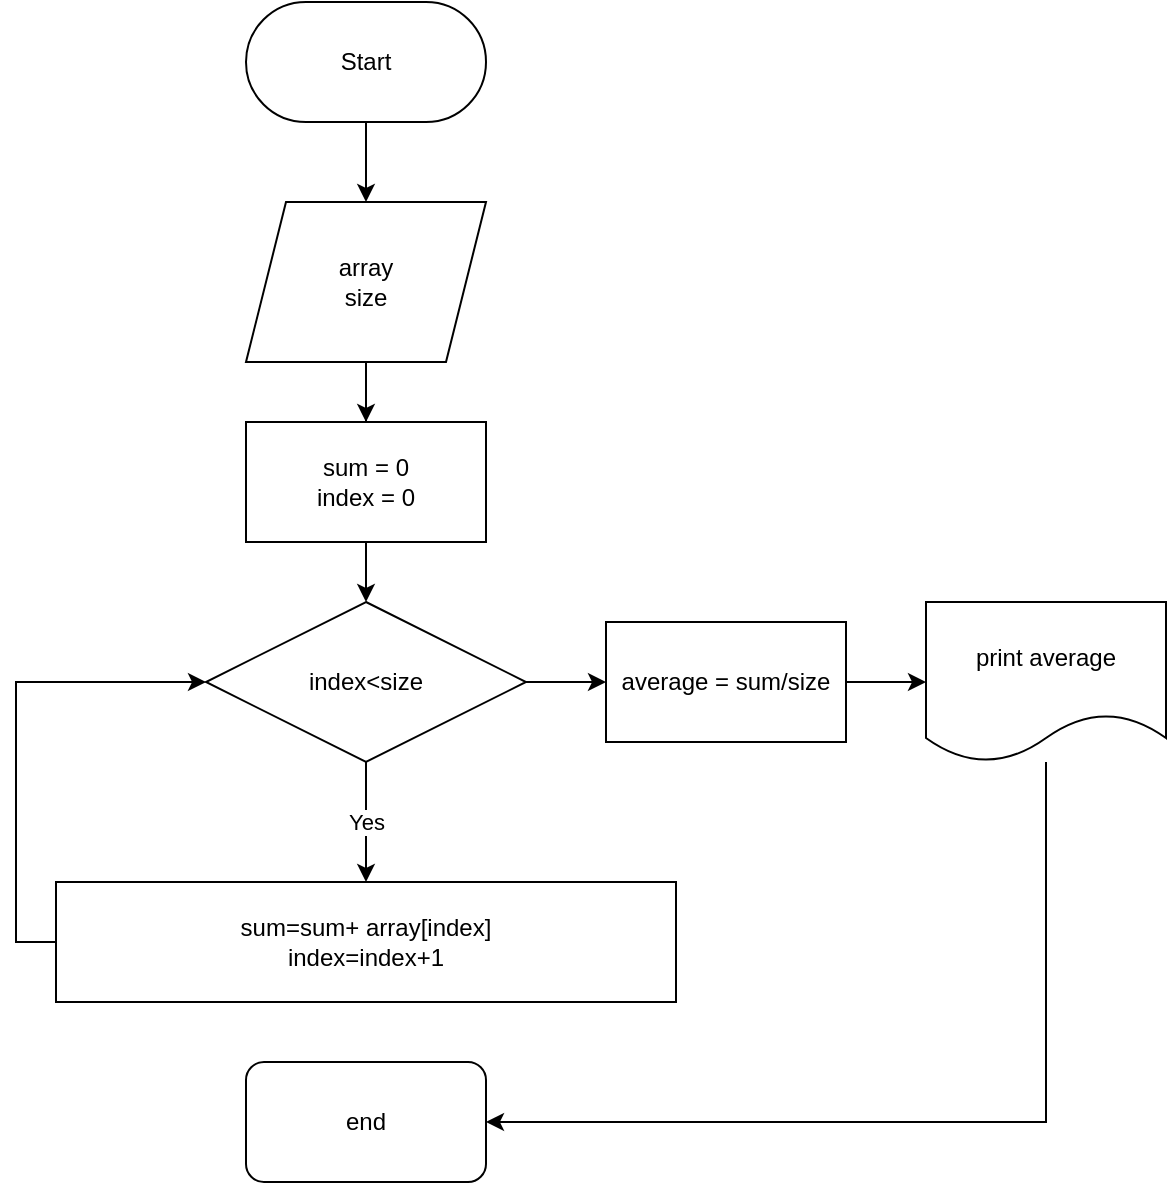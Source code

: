 <mxfile version="20.7.4" type="device"><diagram id="zdY3EIFEs-woinigaKDo" name="Страница 1"><mxGraphModel dx="1061" dy="784" grid="1" gridSize="10" guides="1" tooltips="1" connect="1" arrows="1" fold="1" page="1" pageScale="1" pageWidth="827" pageHeight="1169" math="0" shadow="0"><root><mxCell id="0"/><mxCell id="1" parent="0"/><mxCell id="6yhD4CSgYdw3VnUdJ1Sr-6" value="" style="edgeStyle=orthogonalEdgeStyle;rounded=0;orthogonalLoop=1;jettySize=auto;html=1;" parent="1" source="gyArlEGjVJteha1yTzua-1" target="6yhD4CSgYdw3VnUdJ1Sr-1" edge="1"><mxGeometry relative="1" as="geometry"/></mxCell><mxCell id="gyArlEGjVJteha1yTzua-1" value="Start" style="rounded=1;whiteSpace=wrap;html=1;arcSize=50;" parent="1" vertex="1"><mxGeometry x="340" y="30" width="120" height="60" as="geometry"/></mxCell><mxCell id="3j41rb1P7U2iDYAYCDjf-2" value="" style="edgeStyle=orthogonalEdgeStyle;rounded=0;orthogonalLoop=1;jettySize=auto;html=1;" edge="1" parent="1" source="6yhD4CSgYdw3VnUdJ1Sr-1"><mxGeometry relative="1" as="geometry"><mxPoint x="400" y="290" as="targetPoint"/></mxGeometry></mxCell><mxCell id="3j41rb1P7U2iDYAYCDjf-4" value="" style="edgeStyle=orthogonalEdgeStyle;rounded=0;orthogonalLoop=1;jettySize=auto;html=1;" edge="1" parent="1" source="6yhD4CSgYdw3VnUdJ1Sr-1" target="3j41rb1P7U2iDYAYCDjf-3"><mxGeometry relative="1" as="geometry"/></mxCell><mxCell id="6yhD4CSgYdw3VnUdJ1Sr-1" value="array&lt;br&gt;size" style="shape=parallelogram;perimeter=parallelogramPerimeter;whiteSpace=wrap;html=1;fixedSize=1;" parent="1" vertex="1"><mxGeometry x="340" y="130" width="120" height="80" as="geometry"/></mxCell><mxCell id="3j41rb1P7U2iDYAYCDjf-15" style="edgeStyle=orthogonalEdgeStyle;rounded=0;orthogonalLoop=1;jettySize=auto;html=1;entryX=0;entryY=0.5;entryDx=0;entryDy=0;" edge="1" parent="1" source="6yhD4CSgYdw3VnUdJ1Sr-3" target="3j41rb1P7U2iDYAYCDjf-5"><mxGeometry relative="1" as="geometry"><Array as="points"><mxPoint x="225" y="500"/><mxPoint x="225" y="370"/></Array></mxGeometry></mxCell><mxCell id="6yhD4CSgYdw3VnUdJ1Sr-3" value="sum=sum+ array[index]&lt;br&gt;index=index+1" style="rounded=0;whiteSpace=wrap;html=1;" parent="1" vertex="1"><mxGeometry x="245" y="470" width="310" height="60" as="geometry"/></mxCell><mxCell id="6yhD4CSgYdw3VnUdJ1Sr-5" value="end" style="rounded=1;whiteSpace=wrap;html=1;" parent="1" vertex="1"><mxGeometry x="340" y="560" width="120" height="60" as="geometry"/></mxCell><mxCell id="3j41rb1P7U2iDYAYCDjf-6" value="" style="edgeStyle=orthogonalEdgeStyle;rounded=0;orthogonalLoop=1;jettySize=auto;html=1;" edge="1" parent="1" source="3j41rb1P7U2iDYAYCDjf-3" target="3j41rb1P7U2iDYAYCDjf-5"><mxGeometry relative="1" as="geometry"/></mxCell><mxCell id="3j41rb1P7U2iDYAYCDjf-3" value="sum = 0&lt;br&gt;index = 0" style="whiteSpace=wrap;html=1;" vertex="1" parent="1"><mxGeometry x="340" y="240" width="120" height="60" as="geometry"/></mxCell><mxCell id="3j41rb1P7U2iDYAYCDjf-12" value="" style="edgeStyle=orthogonalEdgeStyle;rounded=0;orthogonalLoop=1;jettySize=auto;html=1;" edge="1" parent="1" source="3j41rb1P7U2iDYAYCDjf-5" target="3j41rb1P7U2iDYAYCDjf-11"><mxGeometry relative="1" as="geometry"/></mxCell><mxCell id="3j41rb1P7U2iDYAYCDjf-14" value="Yes" style="edgeStyle=orthogonalEdgeStyle;rounded=0;orthogonalLoop=1;jettySize=auto;html=1;entryX=0.5;entryY=0;entryDx=0;entryDy=0;" edge="1" parent="1" source="3j41rb1P7U2iDYAYCDjf-5" target="6yhD4CSgYdw3VnUdJ1Sr-3"><mxGeometry relative="1" as="geometry"/></mxCell><mxCell id="3j41rb1P7U2iDYAYCDjf-5" value="index&amp;lt;size" style="rhombus;whiteSpace=wrap;html=1;" vertex="1" parent="1"><mxGeometry x="320" y="330" width="160" height="80" as="geometry"/></mxCell><mxCell id="3j41rb1P7U2iDYAYCDjf-9" style="edgeStyle=orthogonalEdgeStyle;rounded=0;orthogonalLoop=1;jettySize=auto;html=1;entryX=1;entryY=0.5;entryDx=0;entryDy=0;" edge="1" parent="1" source="3j41rb1P7U2iDYAYCDjf-7" target="6yhD4CSgYdw3VnUdJ1Sr-5"><mxGeometry relative="1" as="geometry"><Array as="points"><mxPoint x="740" y="590"/></Array></mxGeometry></mxCell><mxCell id="3j41rb1P7U2iDYAYCDjf-7" value="print average" style="shape=document;whiteSpace=wrap;html=1;boundedLbl=1;" vertex="1" parent="1"><mxGeometry x="680" y="330" width="120" height="80" as="geometry"/></mxCell><mxCell id="3j41rb1P7U2iDYAYCDjf-13" style="edgeStyle=orthogonalEdgeStyle;rounded=0;orthogonalLoop=1;jettySize=auto;html=1;" edge="1" parent="1" source="3j41rb1P7U2iDYAYCDjf-11" target="3j41rb1P7U2iDYAYCDjf-7"><mxGeometry relative="1" as="geometry"/></mxCell><mxCell id="3j41rb1P7U2iDYAYCDjf-11" value="average = sum/size" style="whiteSpace=wrap;html=1;" vertex="1" parent="1"><mxGeometry x="520" y="340" width="120" height="60" as="geometry"/></mxCell></root></mxGraphModel></diagram></mxfile>